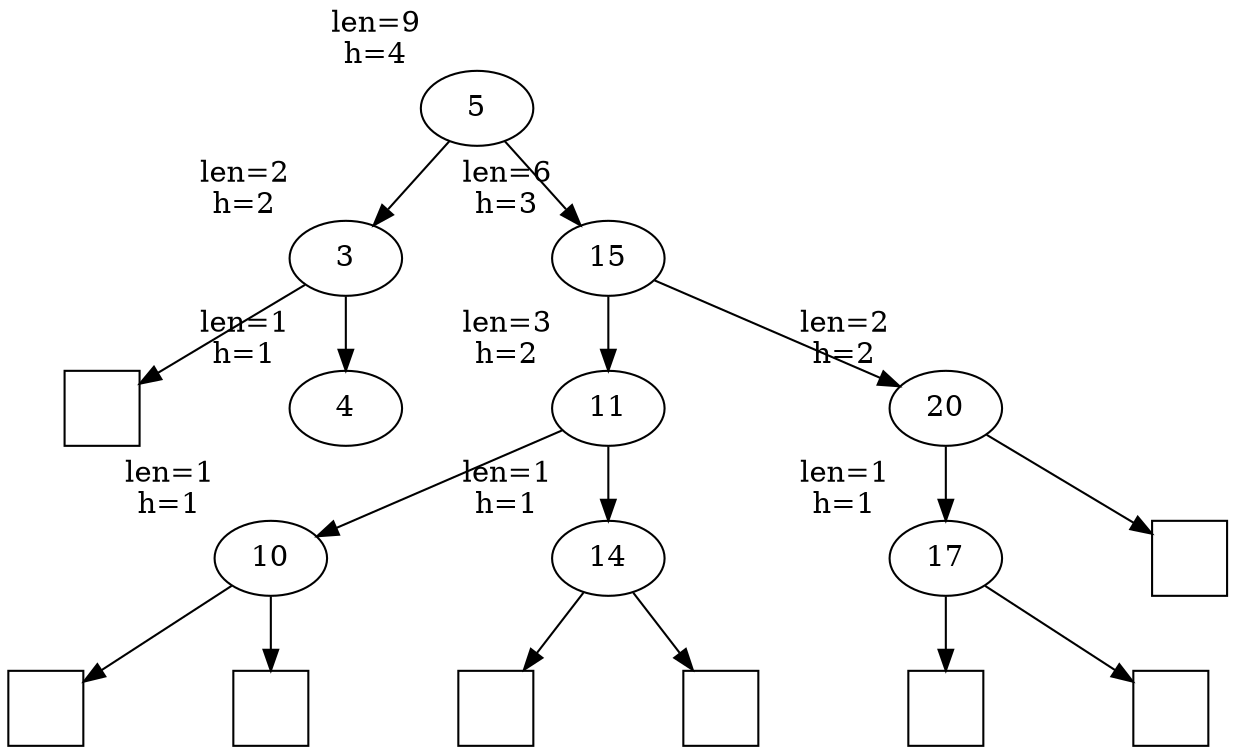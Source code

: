 digraph G{
	graph [ordering="out",nodesep="1"];
    
    5 [xlabel="len=9\nh=4"];
    3 [xlabel="len=2\nh=2"];
    10 [xlabel="len=1\nh=1"];
    n1 [label="", shape="square"]
    4 [xlabel="len=1\nh=1"];
    20 [xlabel="len=2\nh=2"];
    15 [xlabel="len=6\nh=3"];
    11 [xlabel="len=3\nh=2"];
    17 [xlabel="len=1\nh=1"];
    14 [xlabel="len=1\nh=1"];
    n2 [label="", shape="square"]
    n3 [label="", shape="square"]
    n4 [label="", shape="square"]
    n5 [label="", shape="square"]
    n6 [label="", shape="square"]
    n7 [label="", shape="square"]
    n8 [label="", shape="square"]

    5 -> 3;
    5 -> 15;
    3 -> n1;
    3 -> 4;
    15 -> 11;
    15 -> 20;
    11 -> 10;
    11 -> 14;
    20 -> 17;
    20 -> n6;
    10 -> n2;
    10 -> n3;
    14 -> n4;
    14 -> n5;
    17 -> n7;
    17 -> n8;
}
